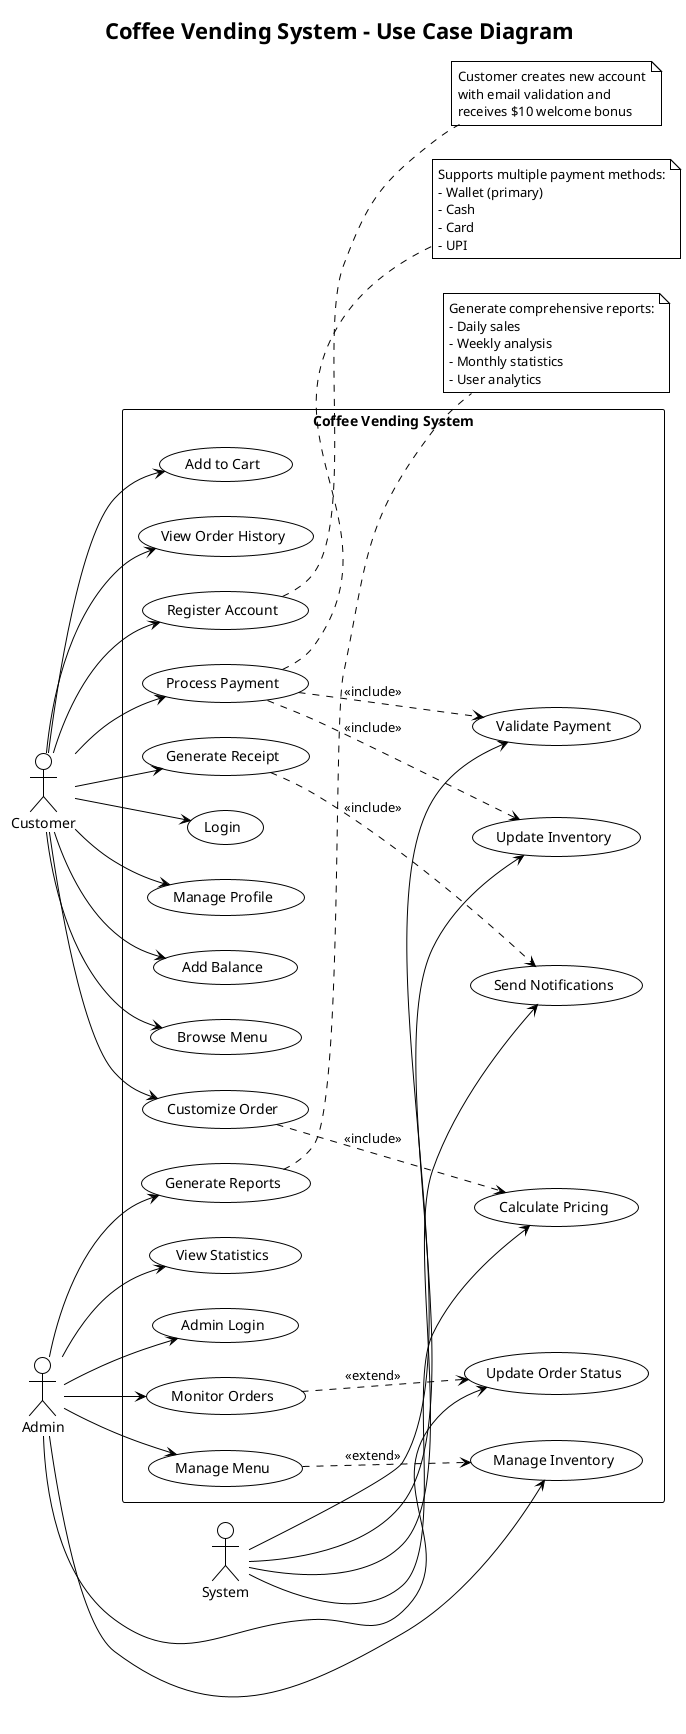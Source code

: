 @startuml UseCase_Diagram
!theme plain
title Coffee Vending System - Use Case Diagram

left to right direction

actor "Customer" as Customer
actor "Admin" as Admin
actor "System" as System

rectangle "Coffee Vending System" {
  ' User Management
  usecase "Register Account" as UC1
  usecase "Login" as UC2
  usecase "Manage Profile" as UC3
  usecase "Add Balance" as UC4

  ' Order Management
  usecase "Browse Menu" as UC5
  usecase "Customize Order" as UC6
  usecase "Add to Cart" as UC7
  usecase "Process Payment" as UC8
  usecase "Generate Receipt" as UC9
  usecase "View Order History" as UC10

  ' Admin Functions
  usecase "Admin Login" as UC11
  usecase "Manage Menu" as UC12
  usecase "Monitor Orders" as UC13
  usecase "Update Order Status" as UC14
  usecase "Manage Inventory" as UC15
  usecase "Generate Reports" as UC16
  usecase "View Statistics" as UC17

  ' System Functions
  usecase "Validate Payment" as UC18
  usecase "Update Inventory" as UC19
  usecase "Send Notifications" as UC20
  usecase "Calculate Pricing" as UC21
}

' Customer Use Cases
Customer --> UC1
Customer --> UC2
Customer --> UC3
Customer --> UC4
Customer --> UC5
Customer --> UC6
Customer --> UC7
Customer --> UC8
Customer --> UC9
Customer --> UC10

' Admin Use Cases
Admin --> UC11
Admin --> UC12
Admin --> UC13
Admin --> UC14
Admin --> UC15
Admin --> UC16
Admin --> UC17

' System Use Cases
System --> UC18
System --> UC19
System --> UC20
System --> UC21

' Relationships
UC6 ..> UC21 : <<include>>
UC8 ..> UC18 : <<include>>
UC8 ..> UC19 : <<include>>
UC9 ..> UC20 : <<include>>
UC12 ..> UC15 : <<extend>>
UC13 ..> UC14 : <<extend>>

note right of UC1
  Customer creates new account
  with email validation and
  receives $10 welcome bonus
end note

note right of UC8
  Supports multiple payment methods:
  - Wallet (primary)
  - Cash
  - Card
  - UPI
end note

note right of UC16
  Generate comprehensive reports:
  - Daily sales
  - Weekly analysis
  - Monthly statistics
  - User analytics
end note

@enduml